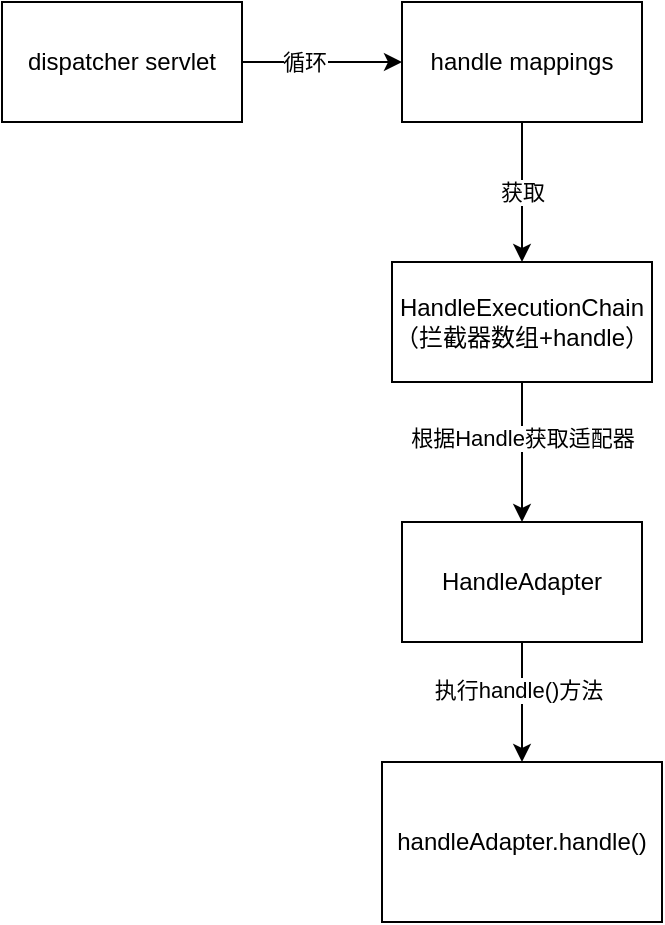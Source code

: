<mxfile version="21.3.7" type="github">
  <diagram name="第 1 页" id="xekf2wxiwB7tFCbN4u18">
    <mxGraphModel dx="794" dy="548" grid="1" gridSize="10" guides="1" tooltips="1" connect="1" arrows="1" fold="1" page="1" pageScale="1" pageWidth="827" pageHeight="1169" math="0" shadow="0">
      <root>
        <mxCell id="0" />
        <mxCell id="1" parent="0" />
        <mxCell id="Chgv_n6mCJGirNqCltIR-3" value="" style="edgeStyle=orthogonalEdgeStyle;rounded=0;orthogonalLoop=1;jettySize=auto;html=1;" edge="1" parent="1" source="Chgv_n6mCJGirNqCltIR-1" target="Chgv_n6mCJGirNqCltIR-2">
          <mxGeometry relative="1" as="geometry" />
        </mxCell>
        <mxCell id="Chgv_n6mCJGirNqCltIR-4" value="循环" style="edgeLabel;html=1;align=center;verticalAlign=middle;resizable=0;points=[];" vertex="1" connectable="0" parent="Chgv_n6mCJGirNqCltIR-3">
          <mxGeometry x="-0.225" relative="1" as="geometry">
            <mxPoint as="offset" />
          </mxGeometry>
        </mxCell>
        <mxCell id="Chgv_n6mCJGirNqCltIR-1" value="dispatcher servlet" style="rounded=0;whiteSpace=wrap;html=1;" vertex="1" parent="1">
          <mxGeometry x="90" y="110" width="120" height="60" as="geometry" />
        </mxCell>
        <mxCell id="Chgv_n6mCJGirNqCltIR-6" value="获取" style="edgeStyle=orthogonalEdgeStyle;rounded=0;orthogonalLoop=1;jettySize=auto;html=1;" edge="1" parent="1" source="Chgv_n6mCJGirNqCltIR-2" target="Chgv_n6mCJGirNqCltIR-5">
          <mxGeometry relative="1" as="geometry" />
        </mxCell>
        <mxCell id="Chgv_n6mCJGirNqCltIR-2" value="handle mappings" style="whiteSpace=wrap;html=1;rounded=0;" vertex="1" parent="1">
          <mxGeometry x="290" y="110" width="120" height="60" as="geometry" />
        </mxCell>
        <mxCell id="Chgv_n6mCJGirNqCltIR-8" value="" style="edgeStyle=orthogonalEdgeStyle;rounded=0;orthogonalLoop=1;jettySize=auto;html=1;" edge="1" parent="1" source="Chgv_n6mCJGirNqCltIR-5" target="Chgv_n6mCJGirNqCltIR-7">
          <mxGeometry relative="1" as="geometry" />
        </mxCell>
        <mxCell id="Chgv_n6mCJGirNqCltIR-9" value="根据Handle获取适配器" style="edgeLabel;html=1;align=center;verticalAlign=middle;resizable=0;points=[];" vertex="1" connectable="0" parent="Chgv_n6mCJGirNqCltIR-8">
          <mxGeometry x="-0.2" relative="1" as="geometry">
            <mxPoint as="offset" />
          </mxGeometry>
        </mxCell>
        <mxCell id="Chgv_n6mCJGirNqCltIR-5" value="HandleExecutionChain&lt;br&gt;（拦截器数组+handle）" style="whiteSpace=wrap;html=1;rounded=0;" vertex="1" parent="1">
          <mxGeometry x="285" y="240" width="130" height="60" as="geometry" />
        </mxCell>
        <mxCell id="Chgv_n6mCJGirNqCltIR-11" value="" style="edgeStyle=orthogonalEdgeStyle;rounded=0;orthogonalLoop=1;jettySize=auto;html=1;" edge="1" parent="1" source="Chgv_n6mCJGirNqCltIR-7" target="Chgv_n6mCJGirNqCltIR-10">
          <mxGeometry relative="1" as="geometry" />
        </mxCell>
        <mxCell id="Chgv_n6mCJGirNqCltIR-12" value="执行handle()方法" style="edgeLabel;html=1;align=center;verticalAlign=middle;resizable=0;points=[];" vertex="1" connectable="0" parent="Chgv_n6mCJGirNqCltIR-11">
          <mxGeometry x="-0.2" y="-2" relative="1" as="geometry">
            <mxPoint as="offset" />
          </mxGeometry>
        </mxCell>
        <mxCell id="Chgv_n6mCJGirNqCltIR-7" value="HandleAdapter" style="whiteSpace=wrap;html=1;rounded=0;" vertex="1" parent="1">
          <mxGeometry x="290" y="370" width="120" height="60" as="geometry" />
        </mxCell>
        <mxCell id="Chgv_n6mCJGirNqCltIR-10" value="handleAdapter.handle()" style="whiteSpace=wrap;html=1;rounded=0;" vertex="1" parent="1">
          <mxGeometry x="280" y="490" width="140" height="80" as="geometry" />
        </mxCell>
      </root>
    </mxGraphModel>
  </diagram>
</mxfile>
